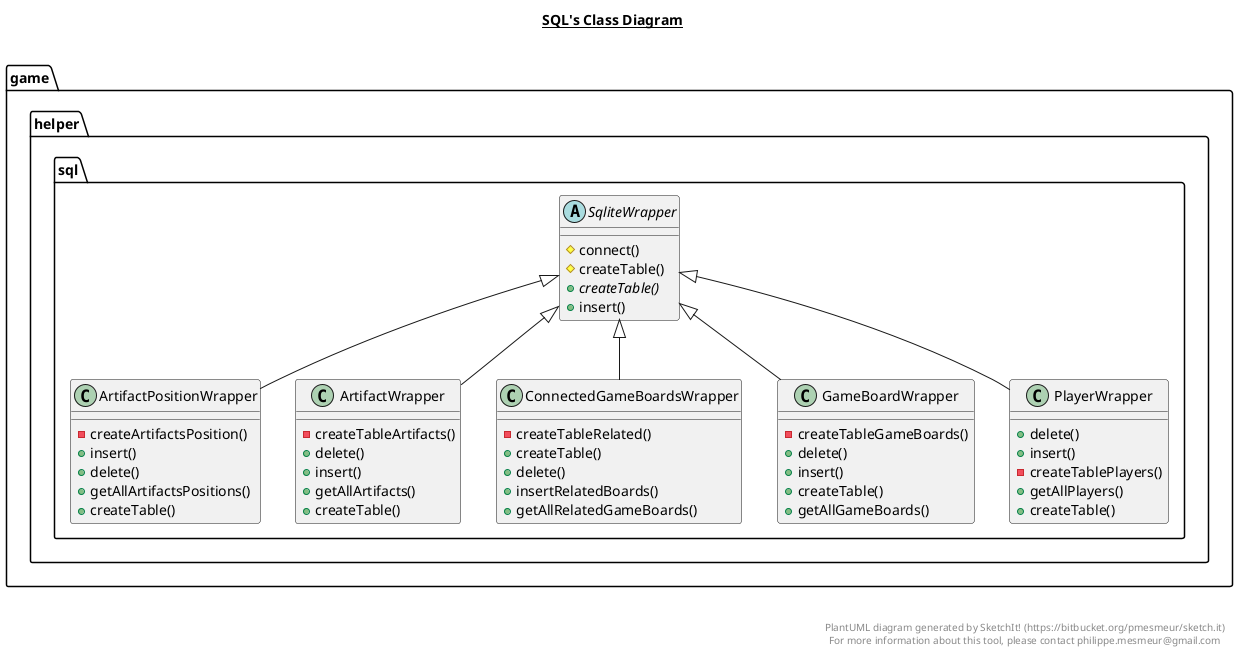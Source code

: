 @startuml

title __SQL's Class Diagram__\n

  package game {
    package game.helper.sql {
      class ArtifactPositionWrapper {
          - createArtifactsPosition()
          + insert()
          + delete()
          + getAllArtifactsPositions()
          + createTable()
      }
    }
  }
  

  package game {
    package game.helper.sql {
      class ArtifactWrapper {
          - createTableArtifacts()
          + delete()
          + insert()
          + getAllArtifacts()
          + createTable()
      }
    }
  }
  

  package game {
    package game.helper.sql {
      class ConnectedGameBoardsWrapper {
          - createTableRelated()
          + createTable()
          + delete()
          + insertRelatedBoards()
          + getAllRelatedGameBoards()
      }
    }
  }
  

  package game {
    package game.helper.sql {
      class GameBoardWrapper {
          - createTableGameBoards()
          + delete()
          + insert()
          + createTable()
          + getAllGameBoards()
      }
    }
  }
  

  package game {
    package game.helper.sql {
      class PlayerWrapper {
          + delete()
          + insert()
          - createTablePlayers()
          + getAllPlayers()
          + createTable()
      }
    }
  }
  

  package game {
    package game.helper.sql {
      abstract class SqliteWrapper {
          # connect()
          # createTable()
          {abstract} + createTable()
          + insert()
      }
    }
  }
  

  ArtifactPositionWrapper -up-|> SqliteWrapper
  ArtifactWrapper -up-|> SqliteWrapper
  ConnectedGameBoardsWrapper -up-|> SqliteWrapper
  GameBoardWrapper -up-|> SqliteWrapper
  PlayerWrapper -up-|> SqliteWrapper


right footer


PlantUML diagram generated by SketchIt! (https://bitbucket.org/pmesmeur/sketch.it)
For more information about this tool, please contact philippe.mesmeur@gmail.com
endfooter

@enduml

